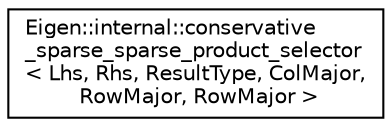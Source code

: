 digraph "Graphical Class Hierarchy"
{
  edge [fontname="Helvetica",fontsize="10",labelfontname="Helvetica",labelfontsize="10"];
  node [fontname="Helvetica",fontsize="10",shape=record];
  rankdir="LR";
  Node1 [label="Eigen::internal::conservative\l_sparse_sparse_product_selector\l\< Lhs, Rhs, ResultType, ColMajor,\l RowMajor, RowMajor \>",height=0.2,width=0.4,color="black", fillcolor="white", style="filled",URL="$struct_eigen_1_1internal_1_1conservative__sparse__sparse__product__selector_3_01_lhs_00_01_rhs_0f2b5b8a9c2dc31e0d24e7f7768286a83.html"];
}
